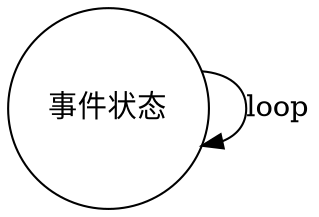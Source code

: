 digraph e {

    event_state [label = "事件状态", shape = circle];

    event_state -> event_state [label = "loop"];
}
